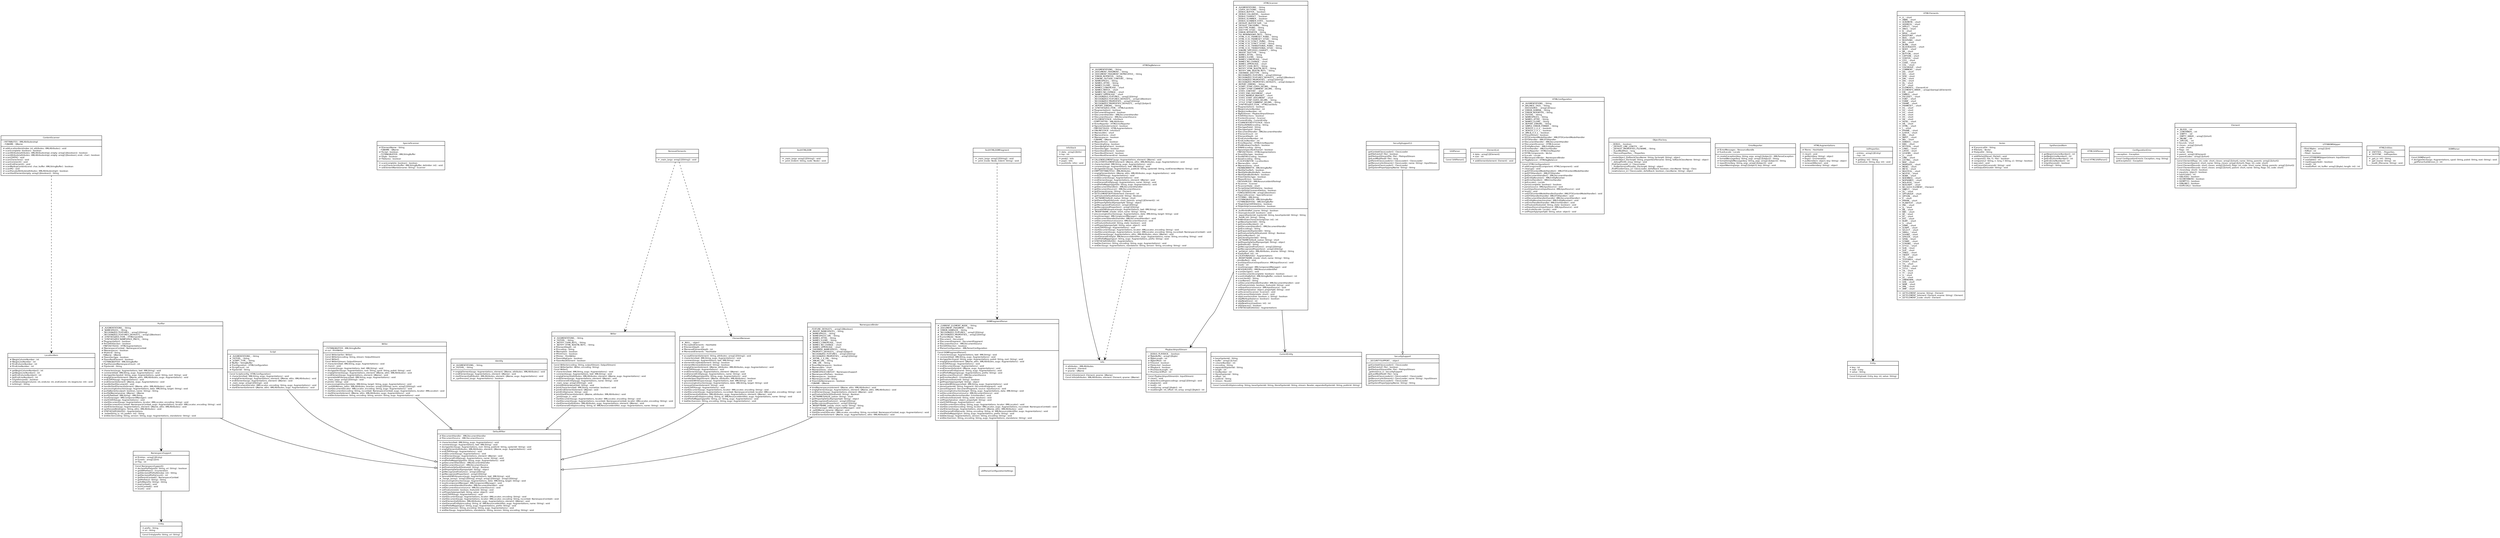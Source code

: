 digraph classes {
  fontname = "Bitstream Vera Sans"
  fontsize = 8
  node [ fontname = "Bitstream Vera Sans" fontsize = 8 shape = "record" ]
  edge [ fontname = "Bitstream Vera Sans" fontsize = 8 ]HTMLScannerContentScanner [
label = "{ContentScanner| -  FATTRIBUTES : XMLAttributesImpl\l -  FQNAME : QName\l|# addLocationItem(index: int, attributes: XMLAttributes) : void\l+ scan(complete: boolean) : boolean\l# scanAttribute(attributes: XMLAttributesImpl, empty: array[1](boolean)) : boolean\l# scanAttribute(attributes: XMLAttributesImpl, empty: array[1](boolean), endc: char) : boolean\l# scanCDATA() : void\l# scanCharacters() : void\l# scanComment() : void\l# scanEndElement() : void\l# scanMarkupContent(cend: char, buffer: XMLStringBuffer) : boolean\l# scanPI() : void\l# scanPseudoAttribute(attributes: XMLAttributesImpl) : boolean\l# scanStartElement(empty: array[1](boolean)) : String\l}"
]
HTMLScannerSpecialScanner [
label = "{SpecialScanner|# fElementName : String\l -  FQNAME : QName\l# fScript : boolean\l -  FSTRINGBUFFER : XMLStringBuffer\l# fStyle : boolean\l# fTextarea : boolean\l|+ scan(complete: boolean) : boolean\l# scanCharacters(buffer: XMLStringBuffer, delimiter: int) : void\l+ setElementName(ename: String) : Scanner\l}"
]
filtersPurifier [
label = "{Purifier|# _AUGMENTATIONS_ : String\l# _NAMESPACES_ : String\l -  _RECOGNIZED_FEATURES_ : array[1](String)\l -  _RECOGNIZED_FEATURES_DEFAULTS_ : array[1](Boolean)\l# _SYNTHESIZED_ITEM_ : HTMLEventInfo\l+ _SYNTHESIZED_NAMESPACE_PREFX_ : String\l# fAugmentations : boolean\l# fInCDATASection : boolean\l -  FINFOSETAUGS : HTMLAugmentations\l# fNamespaceContext : NamespaceContext\l# fNamespaces : boolean\l# fPublicId : String\l -  fQName : QName\l# fSeenDoctype : boolean\l# fSeenRootElement : boolean\l -  FSTRINGBUFFER : XMLStringBuffer\l# fSynthesizedNamespaceCount : int\l# fSystemId : String\l|+ characters(augs: Augmentations, text: XMLString) : void\l+ comment(text: XMLString, augs: Augmentations) : void\l+ doctypeDecl(pubid: String, augs: Augmentations, sysid: String, root: String) : void\l+ emptyElement(element: QName, attrs: XMLAttributes, augs: Augmentations) : void\l+ endCDATA(augs: Augmentations) : void\l+ endElement(element: QName, augs: Augmentations) : void\l# handleStartDocument() : void\l# handleStartElement(element: QName, attrs: XMLAttributes) : void\l+ processingInstruction(augs: Augmentations, data: XMLString, target: String) : void\l# purifyName(localpart: boolean, name: String) : String\l# purifyQName(qname: QName) : QName\l# purifyText(text: XMLString) : XMLString\l+ reset(manager: XMLComponentManager) : void\l+ startCDATA(augs: Augmentations) : void\l+ startDocument(augs: Augmentations, locator: XMLLocator, encoding: String) : void\l+ startDocument(nscontext: NamespaceContext, augs: Augmentations, locator: XMLLocator, encoding: String) : void\l+ startElement(augs: Augmentations, element: QName, attrs: XMLAttributes) : void\l# synthesizeBinding(ns: String, attrs: XMLAttributes) : void\l# SYNTHESIZEDAUGS() : Augmentations\l# _toHexString_(c: int, padlen: int) : String\l+ xmlDecl(encoding: String, version: String, augs: Augmentations, standalone: String) : void\l}"
]
sampleTestHTMLDOM [
label = "{TestHTMLDOM||+ _main_(argv: array[1](String)) : void\l+ _print_(indent: String, node: Node) : void\l}"
]
parsersDOMFragmentParser [
label = "{DOMFragmentParser|# _CURRENT_ELEMENT_NODE_ : String\l# _DOCUMENT_FRAGMENT_ : String\l# _ERROR_HANDLER_ : String\l# _RECOGNIZED_FEATURES_ : array[1](String)\l# _RECOGNIZED_PROPERTIES_ : array[1](String)\l# fCurrentNode : Node\l# fDocument : Document\l# fDocumentFragment : DocumentFragment\l# fDocumentSource : XMLDocumentSource\l# fInCDATASection : boolean\l# fParserConfiguration : XMLParserConfiguration\l|Const DOMFragmentParser()\l+ characters(augs: Augmentations, text: XMLString) : void\l+ comment(text: XMLString, augs: Augmentations) : void\l+ doctypeDecl(sysid: String, augs: Augmentations, pubid: String, root: String) : void\l+ emptyElement(element: QName, attrs: XMLAttributes, augs: Augmentations) : void\l+ endCDATA(augs: Augmentations) : void\l+ endDocument(augs: Augmentations) : void\l+ endElement(element: QName, augs: Augmentations) : void\l+ endGeneralEntity(name: String, augs: Augmentations) : void\l+ endPrefixMapping(augs: Augmentations, prefix: String) : void\l+ getDocumentSource() : XMLDocumentSource\l+ getErrorHandler() : ErrorHandler\l+ getFeature(featureId: String) : boolean\l+ getProperty(propertyId: String) : object\l+ ignorableWhitespace(text: XMLString, augs: Augmentations) : void\l+ parse(systemId: String, fragment: DocumentFragment) : void\l+ parse(fragment: DocumentFragment, source: InputSource) : void\l+ processingInstruction(target: String, augs: Augmentations, data: XMLString) : void\l+ setDocumentSource(source: XMLDocumentSource) : void\l+ setErrorHandler(errorHandler: ErrorHandler) : void\l+ setFeature(featureId: String, state: boolean) : void\l+ setProperty(value: object, propertyId: String) : void\l+ startCDATA(augs: Augmentations) : void\l+ startDocument(encoding: String, augs: Augmentations, locator: XMLLocator) : void\l+ startDocument(encoding: String, locator: XMLLocator, augs: Augmentations, nscontext: NamespaceContext) : void\l+ startElement(augs: Augmentations, element: QName, attrs: XMLAttributes) : void\l+ startGeneralEntity(name: String, encoding: String, id: XMLResourceIdentifier, augs: Augmentations) : void\l+ startPrefixMapping(uri: String, augs: Augmentations, prefix: String) : void\l+ textDecl(augs: Augmentations, version: String, encoding: String) : void\l+ xmlDecl(version: String, encoding: String, augs: Augmentations, standalone: String) : void\l}"
]
HTMLTagBalancerInfo [
label = "{Info|+ attributes : XMLAttributes\l+ element : Element\l+ qname : QName\l|Const Info(element: Element, qname: QName)\lConst Info(attributes: XMLAttributes, element: Element, qname: QName)\l}"
]
HTMLScannerPlaybackInputStream [
label = "{PlaybackInputStream| -  _DEBUG_PLAYBACK_ : boolean\l# fByteBuffer : array[1](byte)\l# fByteLength : int\l# fByteOffset : int\l# fCleared : boolean\l# fDetected : boolean\l# fPlayback : boolean\l+ fPushbackLength : int\l+ fPushbackOffset : int\l|Const PlaybackInputStream(in: InputStream)\l+ clear() : void\l+ detectEncoding(encodings: array[1](String)) : void\l+ playback() : void\l+ read() : int\l+ read(array: array[1](byte)) : int\l+ read(length: int, offset: int, array: array[1](byte)) : int\l}"
]
NamespaceSupportEntry [
label = "{Entry|+ prefix : String\l+ uri : String\l|Const Entry(prefix: String, uri: String)\l}"
]
htmlHTMLScanner [
label = "{HTMLScanner|# _AUGMENTATIONS_ : String\l+ _CDATA_SECTIONS_ : String\l -  _DEBUG_BUFFER_ : boolean\l# _DEBUG_CALLBACKS_ : boolean\l -  _DEBUG_CHARSET_ : boolean\l -  _DEBUG_SCANNER_ : boolean\l -  _DEBUG_SCANNER_STATE_ : boolean\l# _DEFAULT_BUFFER_SIZE_ : int\l# _DEFAULT_ENCODING_ : String\l# _DOCTYPE_PUBID_ : String\l# _DOCTYPE_SYSID_ : String\l# _ERROR_REPORTER_ : String\l+ _FIX_MSWINDOWS_REFS_ : String\l+ _HTML_4_01_FRAMESET_PUBID_ : String\l+ _HTML_4_01_FRAMESET_SYSID_ : String\l+ _HTML_4_01_STRICT_PUBID_ : String\l+ _HTML_4_01_STRICT_SYSID_ : String\l+ _HTML_4_01_TRANSITIONAL_PUBID_ : String\l+ _HTML_4_01_TRANSITIONAL_SYSID_ : String\l+ _IGNORE_SPECIFIED_CHARSET_ : String\l+ _INSERT_DOCTYPE_ : String\l# _NAMES_ATTRS_ : String\l# _NAMES_ELEMS_ : String\l# _NAMES_LOWERCASE_ : short\l# _NAMES_NO_CHANGE_ : short\l# _NAMES_UPPERCASE_ : short\l+ _NOTIFY_CHAR_REFS_ : String\l+ _NOTIFY_HTML_BUILTIN_REFS_ : String\l+ _NOTIFY_XML_BUILTIN_REFS_ : String\l+ _OVERRIDE_DOCTYPE_ : String\l -  _RECOGNIZED_FEATURES_ : array[1](String)\l -  _RECOGNIZED_FEATURES_DEFAULTS_ : array[1](Boolean)\l -  _RECOGNIZED_PROPERTIES_ : array[1](String)\l -  _RECOGNIZED_PROPERTIES_DEFAULTS_ : array[1](object)\l# _REPORT_ERRORS_ : String\l+ _SCRIPT_STRIP_CDATA_DELIMS_ : String\l+ _SCRIPT_STRIP_COMMENT_DELIMS_ : String\l# _STATE_CONTENT_ : short\l# _STATE_END_DOCUMENT_ : short\l# _STATE_MARKUP_BRACKET_ : short\l# _STATE_START_DOCUMENT_ : short\l+ _STYLE_STRIP_CDATA_DELIMS_ : String\l+ _STYLE_STRIP_COMMENT_DELIMS_ : String\l# _SYNTHESIZED_ITEM_ : HTMLEventInfo\l# fAugmentations : boolean\l# fBeginColumnNumber : int\l# fBeginLineNumber : int\l# fByteStream : PlaybackInputStream\l# fCDATASections : boolean\l# fContentScanner : Scanner\l# fCurrentEntity : CurrentEntity\l# FCURRENTENTITYSTACK : Stack\l# fDefaultIANAEncoding : String\l# fDoctypePubid : String\l# fDoctypeSysid : String\l# fDocumentHandler : XMLDocumentHandler\l# fElementCount : int\l# fElementDepth : int\l# fEndColumnNumber : int\l# fEndLineNumber : int\l# fErrorReporter : HTMLErrorReporter\l# fFixWindowsCharRefs : boolean\l# fIANAEncoding : String\l# fIgnoreSpecifiedCharset : boolean\l -  FINFOSETAUGS : HTMLAugmentations\l# fInsertDoctype : boolean\l# fIso8859Encoding : boolean\l# fJavaEncoding : String\l -  FLOCATIONITEM : LocationItem\l# fNamesAttrs : short\l# fNamesElems : short\l -  FNONNORMATTR : XMLStringBuffer\l# fNotifyCharRefs : boolean\l# fNotifyHtmlBuiltinRefs : boolean\l# fNotifyXmlBuiltinRefs : boolean\l# fOverrideDoctype : boolean\l# fReportErrors : boolean\l -  FRESOURCEID : XMLResourceIdentifierImpl\l# fScanner : Scanner\l# fScannerState : short\l# fScriptStripCDATADelims : boolean\l# fScriptStripCommentDelims : boolean\l -  FSINGLEBOOLEAN : array[1](boolean)\l# fSpecialScanner : SpecialScanner\l# FSTRING : XMLString\l# FSTRINGBUFFER : XMLStringBuffer\l -  FSTRINGBUFFER2 : XMLStringBuffer\l# fStyleStripCDATADelims : boolean\l# fStyleStripCommentDelims : boolean\l|# _builtinXmlRef_(name: String) : boolean\l+ cleanup(closeall: boolean) : void\l+ _expandSystemId_(systemId: String, baseSystemId: String) : String\l# _fixURI_(str: String) : String\l# fixWindowsCharacter(origChar: int) : int\l+ getBaseSystemId() : String\l+ getColumnNumber() : int\l+ getDocumentHandler() : XMLDocumentHandler\l+ getEncoding() : String\l+ getExpandedSystemId() : String\l+ getFeatureDefault(featureId: String) : Boolean\l+ getLineNumber() : int\l+ getLiteralSystemId() : String\l# _GETNAMESVALUE_(value: String) : short\l+ getPropertyDefault(propertyId: String) : object\l+ getPublicId() : String\l+ getRecognizedFeatures() : array[1](String)\l+ getRecognizedProperties() : array[1](String)\l# _getValue_(attrs: XMLAttributes, aname: String) : String\l# load(offset: int) : int\l# LOCATIONAUGS() : Augmentations\l# _MODIFYNAME_(mode: short, name: String) : String\l -  printBuffer() : void\l+ pushInputSource(inputSource: XMLInputSource) : void\l# read() : int\l+ reset(manager: XMLComponentManager) : void\l# RESOURCEID() : XMLResourceIdentifier\l# scanDoctype() : void\l+ scanDocument(complete: boolean) : boolean\l# scanEntityRef(str: XMLStringBuffer, content: boolean) : int\l# scanLiteral() : String\l# scanName() : String\l+ setDocumentHandler(handler: XMLDocumentHandler) : void\l+ setFeature(state: boolean, featureId: String) : void\l+ setInputSource(source: XMLInputSource) : void\l+ setProperty(value: object, propertyId: String) : void\l# setScanner(scanner: Scanner) : void\l# setScannerState(state: short) : void\l# skip(caseSensitive: boolean, s: String) : boolean\l# skipMarkup(balance: boolean) : boolean\l# skipNewlines() : int\l# skipNewlines(maxlines: int) : int\l# skipSpaces() : boolean\l# SYNTHESIZEDAUGS() : Augmentations\l}"
]
sampleScript [
label = "{Script|# _AUGMENTATIONS_ : String\l# _FILTERS_ : String\l# _SCRIPT_TYPE_ : String\l# fBuffer : StringBuffer\l# fConfiguration : HTMLConfiguration\l# fScriptCount : int\l# fSystemId : String\l|Const Script(config: HTMLConfiguration)\l+ characters(text: XMLString, augs: Augmentations) : void\l+ emptyElement(augs: Augmentations, element: QName, attrs: XMLAttributes) : void\l+ endElement(augs: Augmentations, element: QName) : void\l+ _main_(argv: array[1](String)) : void\l+ startDocument(locator: XMLLocator, encoding: String, augs: Augmentations) : void\l+ startElement(element: QName, attrs: XMLAttributes, augs: Augmentations) : void\l}"
]
testWriter [
label = "{Writer| -  FSTRINGBUFFER : XMLStringBuffer\l# out : PrintWriter\l|Const Writer(writer: Writer)\lConst Writer(encoding: String, stream: OutputStream)\lConst Writer()\lConst Writer(stream: OutputStream)\l+ characters(text: XMLString, augs: Augmentations) : void\l# chars() : void\l+ comment(augs: Augmentations, text: XMLString) : void\l+ doctypeDecl(augs: Augmentations, root: String, sysid: String, pubid: String) : void\l+ emptyElement(augs: Augmentations, element: QName, attrs: XMLAttributes) : void\l+ endElement(augs: Augmentations, element: QName) : void\l+ ignorableWhitespace(text: XMLString, augs: Augmentations) : void\l+ _main_(argv: array[1](String)) : void\l# print(s: String) : void\l+ processingInstruction(data: XMLString, target: String, augs: Augmentations) : void\l# _sortAttrNames_(attrs: XMLAttributes, anames: array[1](String), auris: array[1](String)) : void\l+ startDocument(locator: XMLLocator, encoding: String, augs: Augmentations) : void\l+ startDocument(encoding: String, nscontext: NamespaceContext, augs: Augmentations, locator: XMLLocator) : void\l+ startElement(element: QName, attrs: XMLAttributes, augs: Augmentations) : void\l+ xmlDecl(standalone: String, encoding: String, version: String, augs: Augmentations) : void\l}"
]
htmlSecuritySupport12 [
label = "{SecuritySupport12||getContextClassLoader() : ClassLoader\lgetFileExists(f: File) : boolean\lgetFileInputStream(file: File) : FileInputStream\lgetLastModified(f: File) : long\lgetParentClassLoader(cl: ClassLoader) : ClassLoader\lgetResourceAsStream(cl: ClassLoader, name: String) : InputStream\lgetSystemClassLoader() : ClassLoader\lgetSystemProperty(propName: String) : String\l}"
]
HTMLTagBalancerInfoStack [
label = "{InfoStack|+ data : array[1](Info)\l+ top : int\l|+ peek() : Info\l+ pop() : Info\l+ push(info: Info) : void\l}"
]
filtersIdentity [
label = "{Identity|# _AUGMENTATIONS_ : String\l# _FILTERS_ : String\l|+ emptyElement(augs: Augmentations, element: QName, attributes: XMLAttributes) : void\l+ endElement(augs: Augmentations, element: QName) : void\l+ startElement(attributes: XMLAttributes, element: QName, augs: Augmentations) : void\l# _synthesized_(augs: Augmentations) : boolean\l}"
]
NamespaceBinderNamespaceSupport [
label = "{NamespaceSupport|# fEntries : array[1](Entry)\l# fLevels : array[1](int)\l# fTop : int\l|Const NamespaceSupport()\l+ declarePrefix(prefix: String, uri: String) : boolean\l+ getAllPrefixes() : Enumeration\l+ getDeclaredPrefixAt(index: int) : String\l+ getDeclaredPrefixCount() : int\l+ getParentContext() : NamespaceContext\l+ getPrefix(uri: String) : String\l+ getURI(prefix: String) : String\l+ popContext() : void\l+ pushContext() : void\l+ reset() : void\l}"
]
sampleTestHTMLDOMFragment [
label = "{TestHTMLDOMFragment||+ _main_(argv: array[1](String)) : void\l+ _print_(node: Node, indent: String) : void\l}"
]
parsersSAXParser [
label = "{SAXParser||Const SAXParser()\l}"
]
HTMLElementsElementList [
label = "{ElementList|+ data : array[1](Element)\l+ size : int\l|+ addElement(element: Element) : void\l}"
]
htmlHTMLConfiguration [
label = "{HTMLConfiguration|# _AUGMENTATIONS_ : String\l# _BALANCE_TAGS_ : String\l -  _DOCSOURCE_ : array[1](Class)\l# _ERROR_DOMAIN_ : String\l# _ERROR_REPORTER_ : String\l# _FILTERS_ : String\l# _NAMESPACES_ : String\l# _NAMES_ATTRS_ : String\l# _NAMES_ELEMS_ : String\l# _REPORT_ERRORS_ : String\l# _SIMPLE_ERROR_FORMAT_ : String\l# _XERCES_2_0_0_ : boolean\l# _XERCES_2_0_1_ : boolean\l# _XML4J_4_0_x_ : boolean\l# fCloseStream : boolean\l# fDTDContentModelHandler : XMLDTDContentModelHandler\l# fDTDHandler : XMLDTDHandler\l# fDocumentHandler : XMLDocumentHandler\l# fDocumentScanner : HTMLScanner\l# fEntityResolver : XMLEntityResolver\l# fErrorHandler : XMLErrorHandler\l# fErrorReporter : HTMLErrorReporter\l# fHTMLComponents : Vector\l# fLocale : Locale\l# fNamespaceBinder : NamespaceBinder\l# fTagBalancer : HTMLTagBalancer\l|Const HTMLConfiguration()\l# addComponent(component: HTMLComponent) : void\l+ cleanup() : void\l+ getDTDContentModelHandler() : XMLDTDContentModelHandler\l+ getDTDHandler() : XMLDTDHandler\l+ getDocumentHandler() : XMLDocumentHandler\l+ getEntityResolver() : XMLEntityResolver\l+ getErrorHandler() : XMLErrorHandler\l+ getLocale() : Locale\l+ parse(complete: boolean) : boolean\l+ parse(source: XMLInputSource) : void\l+ pushInputSource(inputSource: XMLInputSource) : void\l# reset() : void\l+ setDTDContentModelHandler(handler: XMLDTDContentModelHandler) : void\l+ setDTDHandler(handler: XMLDTDHandler) : void\l+ setDocumentHandler(handler: XMLDocumentHandler) : void\l+ setEntityResolver(resolver: XMLEntityResolver) : void\l+ setErrorHandler(handler: XMLErrorHandler) : void\l+ setFeature(featureId: String, state: boolean) : void\l+ setInputSource(inputSource: XMLInputSource) : void\l+ setLocale(locale: Locale) : void\l+ setProperty(propertyId: String, value: object) : void\l}"
]
htmlObjectFactory [
label = "{ObjectFactory| -  _DEBUG_ : boolean\l -  _DEFAULT_LINE_LENGTH_ : int\l -  _DEFAULT_PROPERTIES_FILENAME_ : String\l -  _fLastModified_ : long\l -  _fXercesProperties_ : Properties\l|_createObject_(fallbackClassName: String, factoryId: String) : object\l_createObject_(factoryId: String, propertiesFilename: String, fallbackClassName: String) : object\l -  _debugPrintln_(msg: String) : void\l_findClassLoader_() : ClassLoader\l -  _findJarServiceProvider_(factoryId: String) : object\l_findProviderClass_(cl: ClassLoader, doFallback: boolean, className: String) : Class\l_newInstance_(cl: ClassLoader, doFallback: boolean, className: String) : object\l}"
]
htmlHTMLTagBalancer [
label = "{HTMLTagBalancer|# _AUGMENTATIONS_ : String\l# _DOCUMENT_FRAGMENT_ : String\l# _DOCUMENT_FRAGMENT_DEPRECATED_ : String\l# _ERROR_REPORTER_ : String\l# _IGNORE_OUTSIDE_CONTENT_ : String\l# _NAMESPACES_ : String\l# _NAMES_ATTRS_ : String\l# _NAMES_ELEMS_ : String\l# _NAMES_LOWERCASE_ : short\l# _NAMES_MATCH_ : short\l# _NAMES_NO_CHANGE_ : short\l# _NAMES_UPPERCASE_ : short\l -  _RECOGNIZED_FEATURES_ : array[1](String)\l -  _RECOGNIZED_FEATURES_DEFAULTS_ : array[1](Boolean)\l -  _RECOGNIZED_PROPERTIES_ : array[1](String)\l -  _RECOGNIZED_PROPERTIES_DEFAULTS_ : array[1](object)\l# _REPORT_ERRORS_ : String\l# _SYNTHESIZED_ITEM_ : HTMLEventInfo\l# fAugmentations : boolean\l# fDocumentFragment : boolean\l# fDocumentHandler : XMLDocumentHandler\l# fDocumentSource : XMLDocumentSource\l# FELEMENTSTACK : InfoStack\l -  FEMPTYATTRS : XMLAttributes\l# fErrorReporter : HTMLErrorReporter\l# fIgnoreOutsideContent : boolean\l -  FINFOSETAUGS : HTMLAugmentations\l# FINLINESTACK : InfoStack\l# fNamesAttrs : short\l# fNamesElems : short\l# fNamespaces : boolean\l -  FQNAME : QName\l# fReportErrors : boolean\l# fSeenAnything : boolean\l# fSeenBodyElement : boolean\l# fSeenDoctype : boolean\l# fSeenHeadElement : boolean\l# fSeenRootElement : boolean\l# fSeenRootElementEnd : boolean\l|# CALLENDELEMENT(augs: Augmentations, element: QName) : void\l# CALLSTARTELEMENT(element: QName, attrs: XMLAttributes, augs: Augmentations) : void\l+ characters(text: XMLString, augs: Augmentations) : void\l+ comment(augs: Augmentations, text: XMLString) : void\l+ doctypeDecl(augs: Augmentations, publicId: String, systemId: String, rootElementName: String) : void\l# EMPTYATTRIBUTES() : XMLAttributes\l+ emptyElement(elem: QName, attrs: XMLAttributes, augs: Augmentations) : void\l+ endCDATA(augs: Augmentations) : void\l+ endDocument(augs: Augmentations) : void\l+ endElement(augs: Augmentations, element: QName) : void\l+ endGeneralEntity(augs: Augmentations, name: String) : void\l+ endPrefixMapping(prefix: String, augs: Augmentations) : void\l+ getDocumentHandler() : XMLDocumentHandler\l+ getDocumentSource() : XMLDocumentSource\l# getElement(name: String) : Element\l# GETELEMENTDEPTH(element: Element) : int\l+ getFeatureDefault(featureId: String) : Boolean\l# _GETNAMESVALUE_(value: String) : short\l# getParentDepth(bounds: short, parents: array[1](Element)) : int\l+ getPropertyDefault(propertyId: String) : object\l+ getRecognizedFeatures() : array[1](String)\l+ getRecognizedProperties() : array[1](String)\l+ ignorableWhitespace(augs: Augmentations, text: XMLString) : void\l# _MODIFYNAME_(mode: short, name: String) : String\l+ processingInstruction(augs: Augmentations, data: XMLString, target: String) : void\l+ reset(manager: XMLComponentManager) : void\l+ setDocumentHandler(handler: XMLDocumentHandler) : void\l+ setDocumentSource(source: XMLDocumentSource) : void\l+ setFeature(featureId: String, state: boolean) : void\l+ setProperty(propertyId: String, value: object) : void\l+ startCDATA(augs: Augmentations) : void\l+ startDocument(augs: Augmentations, locator: XMLLocator, encoding: String) : void\l+ startDocument(augs: Augmentations, locator: XMLLocator, encoding: String, nscontext: NamespaceContext) : void\l+ startElement(augs: Augmentations, attrs: XMLAttributes, elem: QName) : void\l+ startGeneralEntity(id: XMLResourceIdentifier, augs: Augmentations, name: String, encoding: String) : void\l+ startPrefixMapping(uri: String, augs: Augmentations, prefix: String) : void\l# SYNTHESIZEDAUGS() : Augmentations\l+ textDecl(version: String, encoding: String, augs: Augmentations) : void\l+ xmlDecl(augs: Augmentations, standalone: String, version: String, encoding: String) : void\l}"
]
filtersWriter [
label = "{Writer|# _AUGMENTATIONS_ : String\l# _FILTERS_ : String\l+ _NOTIFY_CHAR_REFS_ : String\l+ _NOTIFY_HTML_BUILTIN_REFS_ : String\l# fElementDepth : int\l# fEncoding : String\l# fNormalize : boolean\l# fPrintChars : boolean\l# fPrinter : PrintWriter\l# fSeenHttpEquiv : boolean\l# fSeenRootElement : boolean\l|Const Writer(encoding: String, outputStream: OutputStream)\lConst Writer(writer: Writer, encoding: String)\lConst Writer()\l+ characters(text: XMLString, augs: Augmentations) : void\l+ comment(augs: Augmentations, text: XMLString) : void\l+ emptyElement(attributes: XMLAttributes, element: QName, augs: Augmentations) : void\l+ endElement(augs: Augmentations, element: QName) : void\l+ endGeneralEntity(augs: Augmentations, name: String) : void\l+ _main_(argv: array[1](String)) : void\l# printAttributeValue(text: String) : void\l# printCharacters(text: XMLString, normalize: boolean) : void\l# printEndElement(element: QName) : void\l# printEntity(name: String) : void\l# printStartElement(element: QName, attributes: XMLAttributes) : void\l -  _printUsage_() : void\l+ startDocument(augs: Augmentations, locator: XMLLocator, encoding: String) : void\l+ startDocument(augs: Augmentations, nscontext: NamespaceContext, locator: XMLLocator, encoding: String) : void\l+ startElement(attributes: XMLAttributes, augs: Augmentations, element: QName) : void\l+ startGeneralEntity(encoding: String, id: XMLResourceIdentifier, augs: Augmentations, name: String) : void\l}"
]
filtersDefaultFilter [
label = "{DefaultFilter|# fDocumentHandler : XMLDocumentHandler\l# fDocumentSource : XMLDocumentSource\l|+ characters(text: XMLString, augs: Augmentations) : void\l+ comment(augs: Augmentations, text: XMLString) : void\l+ doctypeDecl(augs: Augmentations, root: String, publicId: String, systemId: String) : void\l+ emptyElement(attributes: XMLAttributes, element: QName, augs: Augmentations) : void\l+ endCDATA(augs: Augmentations) : void\l+ endDocument(augs: Augmentations) : void\l+ endElement(augs: Augmentations, element: QName) : void\l+ endGeneralEntity(augs: Augmentations, name: String) : void\l+ endPrefixMapping(prefix: String, augs: Augmentations) : void\l+ getDocumentHandler() : XMLDocumentHandler\l+ getDocumentSource() : XMLDocumentSource\l+ getFeatureDefault(featureId: String) : Boolean\l+ getPropertyDefault(propertyId: String) : object\l+ getRecognizedFeatures() : array[1](String)\l+ getRecognizedProperties() : array[1](String)\l+ ignorableWhitespace(augs: Augmentations, text: XMLString) : void\l# _merge_(array1: array[1](String), array2: array[1](String)) : array[1](String)\l+ processingInstruction(augs: Augmentations, data: XMLString, target: String) : void\l+ reset(componentManager: XMLComponentManager) : void\l+ setDocumentHandler(handler: XMLDocumentHandler) : void\l+ setDocumentSource(source: XMLDocumentSource) : void\l+ setFeature(state: boolean, featureId: String) : void\l+ setProperty(propertyId: String, value: object) : void\l+ startCDATA(augs: Augmentations) : void\l+ startDocument(augs: Augmentations, locator: XMLLocator, encoding: String) : void\l+ startDocument(augs: Augmentations, locator: XMLLocator, encoding: String, nscontext: NamespaceContext) : void\l+ startElement(attributes: XMLAttributes, augs: Augmentations, element: QName) : void\l+ startGeneralEntity(encoding: String, id: XMLResourceIdentifier, augs: Augmentations, name: String) : void\l+ startPrefixMapping(uri: String, augs: Augmentations, prefix: String) : void\l+ textDecl(version: String, encoding: String, augs: Augmentations) : void\l+ xmlDecl(augs: Augmentations, standalone: String, version: String, encoding: String) : void\l}"
]
HTMLConfigurationErrorReporter [
label = "{ErrorReporter|# fErrorMessages : ResourceBundle\l# fLastLocale : Locale\l|# createException(key: String, args: array[1](object)) : XMLParseException\l+ formatMessage(key: String, args: array[1](object)) : String\l# formatSimpleMessage(key: String, args: array[1](object)) : String\l+ reportError(key: String, args: array[1](object)) : void\l+ reportWarning(args: array[1](object), key: String) : void\l}"
]
filtersElementRemover [
label = "{ElementRemover|# _NULL_ : object\l# fAcceptedElements : Hashtable\l# fElementDepth : int\l# fRemovalElementDepth : int\l# fRemovedElements : Hashtable\l|+ acceptElement(element: String, attributes: array[1](String)) : void\l+ characters(text: XMLString, augs: Augmentations) : void\l+ comment(augs: Augmentations, text: XMLString) : void\l# elementAccepted(element: String) : boolean\l# elementRemoved(element: String) : boolean\l+ emptyElement(element: QName, attributes: XMLAttributes, augs: Augmentations) : void\l+ endCDATA(augs: Augmentations) : void\l+ endElement(augs: Augmentations, element: QName) : void\l+ endGeneralEntity(augs: Augmentations, name: String) : void\l+ endPrefixMapping(prefix: String, augs: Augmentations) : void\l# handleOpenTag(element: QName, attributes: XMLAttributes) : boolean\l+ ignorableWhitespace(augs: Augmentations, text: XMLString) : void\l+ processingInstruction(augs: Augmentations, data: XMLString, target: String) : void\l+ removeElement(element: String) : void\l+ startCDATA(augs: Augmentations) : void\l+ startDocument(augs: Augmentations, locator: XMLLocator, encoding: String) : void\l+ startDocument(augs: Augmentations, nscontext: NamespaceContext, locator: XMLLocator, encoding: String) : void\l+ startElement(attributes: XMLAttributes, augs: Augmentations, element: QName) : void\l+ startGeneralEntity(encoding: String, id: XMLResourceIdentifier, augs: Augmentations, name: String) : void\l+ startPrefixMapping(prefix: String, uri: String, augs: Augmentations) : void\l+ textDecl(version: String, encoding: String, augs: Augmentations) : void\l}"
]
htmlHTMLAugmentations [
label = "{HTMLAugmentations|# fItems : Hashtable\l|+ clear() : void\l+ getItem(key: String) : object\l+ keys() : Enumeration\l+ putItem(item: object, key: String) : object\l+ removeAllItems() : void\l+ removeItem(key: String) : object\l}"
]
sampleRemoveElements [
label = "{RemoveElements||+ _main_(argv: array[1](String)) : void\l}"
]
IntPropertiesEntry [
label = "{Entry|+ key : int\l+ next : Entry\l+ value : String\l|Const Entry(next: Entry, key: int, value: String)\l}"
]
htmlHTMLElements [
label = "{HTMLElements|+ _A_ : short\l+ _ABBR_ : short\l+ _ACRONYM_ : short\l+ _ADDRESS_ : short\l+ _APPLET_ : short\l+ _AREA_ : short\l+ _B_ : short\l+ _BASE_ : short\l+ _BASEFONT_ : short\l+ _BDO_ : short\l+ _BGSOUND_ : short\l+ _BIG_ : short\l+ _BLINK_ : short\l+ _BLOCKQUOTE_ : short\l+ _BODY_ : short\l+ _BR_ : short\l+ _BUTTON_ : short\l+ _CAPTION_ : short\l+ _CENTER_ : short\l+ _CITE_ : short\l+ _CODE_ : short\l+ _COL_ : short\l+ _COLGROUP_ : short\l+ _COMMENT_ : short\l+ _DD_ : short\l+ _DEL_ : short\l+ _DFN_ : short\l+ _DIR_ : short\l+ _DIV_ : short\l+ _DL_ : short\l+ _DT_ : short\l# _ELEMENTS_ : ElementList\l# _ELEMENTS_ARRAY_ : array[2](array[1](Element))\l+ _EM_ : short\l+ _EMBED_ : short\l+ _FIELDSET_ : short\l+ _FONT_ : short\l+ _FORM_ : short\l+ _FRAME_ : short\l+ _FRAMESET_ : short\l+ _H1_ : short\l+ _H2_ : short\l+ _H3_ : short\l+ _H4_ : short\l+ _H5_ : short\l+ _H6_ : short\l+ _HEAD_ : short\l+ _HR_ : short\l+ _HTML_ : short\l+ _I_ : short\l+ _IFRAME_ : short\l+ _ILAYER_ : short\l+ _IMG_ : short\l+ _INPUT_ : short\l+ _INS_ : short\l+ _ISINDEX_ : short\l+ _KBD_ : short\l+ _KEYGEN_ : short\l+ _LABEL_ : short\l+ _LAYER_ : short\l+ _LEGEND_ : short\l+ _LI_ : short\l+ _LINK_ : short\l+ _LISTING_ : short\l+ _MAP_ : short\l+ _MARQUEE_ : short\l+ _MENU_ : short\l+ _META_ : short\l+ _MULTICOL_ : short\l+ _NEXTID_ : short\l+ _NOBR_ : short\l+ _NOEMBED_ : short\l+ _NOFRAMES_ : short\l+ _NOLAYER_ : short\l+ _NOSCRIPT_ : short\l+ _NO_SUCH_ELEMENT_ : Element\l+ _OBJECT_ : short\l+ _OL_ : short\l+ _OPTGROUP_ : short\l+ _OPTION_ : short\l+ _P_ : short\l+ _PARAM_ : short\l+ _PLAINTEXT_ : short\l+ _PRE_ : short\l+ _Q_ : short\l+ _RB_ : short\l+ _RBC_ : short\l+ _RP_ : short\l+ _RT_ : short\l+ _RTC_ : short\l+ _RUBY_ : short\l+ _S_ : short\l+ _SAMP_ : short\l+ _SCRIPT_ : short\l+ _SELECT_ : short\l+ _SMALL_ : short\l+ _SOUND_ : short\l+ _SPACER_ : short\l+ _SPAN_ : short\l+ _STRIKE_ : short\l+ _STRONG_ : short\l+ _STYLE_ : short\l+ _SUB_ : short\l+ _SUP_ : short\l+ _TABLE_ : short\l+ _TBODY_ : short\l+ _TD_ : short\l+ _TEXTAREA_ : short\l+ _TFOOT_ : short\l+ _TH_ : short\l+ _THEAD_ : short\l+ _TITLE_ : short\l+ _TR_ : short\l+ _TT_ : short\l+ _U_ : short\l+ _UL_ : short\l+ _UNKNOWN_ : short\l+ _VAR_ : short\l+ _WBR_ : short\l+ _XML_ : short\l+ _XMP_ : short\l|+ _GETELEMENT_(ename: String) : Element\l+ _GETELEMENT_(element: Element, ename: String) : Element\l+ _GETELEMENT_(code: short) : Element\l}"
]
HTMLScannerCurrentEntity [
label = "{CurrentEntity|+ baseSystemId : String\l+ buffer : array[1](char)\l+ columnNumber : int\l+ encoding : String\l+ expandedSystemId : String\l+ length : int\l+ lineNumber : int\l+ literalSystemId : String\l+ offset : int\l+ publicId : String\l+ stream : Reader\l|Const CurrentEntity(encoding: String, baseSystemId: String, literalSystemId: String, stream: Reader, expandedSystemId: String, publicId: String)\l}"
]
HTMLEntitiesIntProperties [
label = "{IntProperties| -  entries : array[1](Entry)\l -  top : int\l|+ get(key: int) : String\l+ put(value: String, key: int) : void\l}"
]
testTester [
label = "{Tester|# fCanonicalDir : String\l# fFileSets : Vector\l# fOutputDir : String\l|+ addFileSet(fileset: FileSet) : void\l# compare(f2: File, f1: File) : boolean\l# compare(s2: String, n: long, f: String, s1: String) : boolean\l+ execute() : void\l+ setCanonDir(canondir: String) : void\l+ setOutputDir(outdir: String) : void\l}"
]
HTMLEventInfoSynthesizedItem [
label = "{SynthesizedItem||+ getBeginColumnNumber() : int\l+ getBeginLineNumber() : int\l+ getEndColumnNumber() : int\l+ getEndLineNumber() : int\l+ isSynthesized() : boolean\l+ toString() : String\l}"
]
sampleHTMLSAXParser [
label = "{HTMLSAXParser||Const HTMLSAXParser()\l}"
]
ObjectFactoryConfigurationError [
label = "{ConfigurationError| -  exception : Exception\l|Const ConfigurationError(x: Exception, msg: String)\lgetException() : Exception\l}"
]
filtersNamespaceBinder [
label = "{NamespaceBinder| -  _FEATURE_DEFAULTS_ : array[1](Boolean)\l# _INSERT_NAMESPACES_ : String\l# _NAMESPACES_ : String\l# _NAMESPACES_URI_ : String\l# _NAMES_ATTRS_ : String\l# _NAMES_ELEMS_ : String\l# _NAMES_LOWERCASE_ : short\l# _NAMES_NO_CHANGE_ : short\l# _NAMES_UPPERCASE_ : short\l# _OVERRIDE_NAMESPACES_ : String\l -  _PROPERTY_DEFAULTS_ : array[1](object)\l -  _RECOGNIZED_FEATURES_ : array[1](String)\l -  _RECOGNIZED_PROPERTIES_ : array[1](String)\l+ _XHTML_1_0_URI_ : String\l+ _XMLNS_URI_ : String\l+ _XML_URI_ : String\l# fInsertNamespaces : boolean\l# fNamesAttrs : short\l# fNamesElems : short\l# FNAMESPACECONTEXT : NamespaceSupport\l# fNamespacePrefixes : boolean\l# fNamespaces : boolean\l# fNamespacesURI : String\l# fOverrideNamespaces : boolean\l -  FQNAME : QName\l|# bindNamespaces(element: QName, attrs: XMLAttributes) : void\l+ emptyElement(augs: Augmentations, element: QName, attrs: XMLAttributes) : void\l+ endElement(augs: Augmentations, element: QName) : void\l+ getFeatureDefault(featureId: String) : Boolean\l# _GETNAMESVALUE_(value: String) : short\l+ getPropertyDefault(propertyId: String) : object\l+ getRecognizedFeatures() : array[1](String)\l+ getRecognizedProperties() : array[1](String)\l# _MODIFYNAME_(mode: short, name: String) : String\l+ reset(manager: XMLComponentManager) : void\l# _splitQName_(qname: QName) : void\l+ startDocument(locator: XMLLocator, encoding: String, nscontext: NamespaceContext, augs: Augmentations) : void\l+ startElement(element: QName, augs: Augmentations, attrs: XMLAttributes) : void\l}"
]
htmlSecuritySupport [
label = "{SecuritySupport| -  _SECURITYSUPPORT_ : object\l|getContextClassLoader() : ClassLoader\lgetFileExists(f: File) : boolean\lgetFileInputStream(file: File) : FileInputStream\l_getInstance_() : SecuritySupport\lgetLastModified(f: File) : long\lgetParentClassLoader(cl: ClassLoader) : ClassLoader\lgetResourceAsStream(cl: ClassLoader, name: String) : InputStream\lgetSystemClassLoader() : ClassLoader\lgetSystemProperty(propName: String) : String\l}"
]
HTMLElementsElement [
label = "{Element|+ _BLOCK_ : int\l+ _CONTAINER_ : int\l+ _EMPTY_ : int\l -  _EMPTY_ARRAY_ : array[1](short)\l+ _INLINE_ : int\l+ _SPECIAL_ : int\l+ bounds : short\l+ closes : array[1](short)\l+ code : short\l+ flags : int\l+ name : String\l+ parent : array[1](Element)\l+ parentCodes : array[1](short)\l|Const Element(flags: int, code: short, closes: array[1](short), name: String, parents: array[1](short))\lConst Element(parent: short, name: String, closes: array[1](short), flags: int, code: short)\lConst Element(bounds: short, closes: array[1](short), flags: int, code: short, name: String, parents: array[1](short))\lConst Element(bounds: short, closes: array[1](short), parent: short, name: String, flags: int, code: short)\l+ closes(tag: short) : boolean\l+ equals(o: object) : boolean\l+ hashCode() : int\l+ ISBLOCK() : boolean\l+ ISCONTAINER() : boolean\l+ ISEMPTY() : boolean\l+ ISINLINE() : boolean\l+ ISSPECIAL() : boolean\l}"
]
testUTF8BOMSkipper [
label = "{UTF8BOMSkipper| -  fFirst3Bytes : array[1](int)\l -  fOffset : int\l -  fStart : boolean\l|Const UTF8BOMSkipper(stream: InputStream)\l+ available() : int\l+ markSupported() : boolean\l+ read() : int\l+ read(offset: int, buffer: array[1](byte), length: int) : int\l}"
]
htmlHTMLEntities [
label = "{HTMLEntities|# _ENTITIES_ : Properties\l# _SEITITNE_ : IntProperties\l|+ _get_(c: int) : String\l+ _get_(name: String) : int\l -  _load0_(filename: String) : void\l}"
]
parsersDOMParser [
label = "{DOMParser||Const DOMParser()\l+ doctypeDecl(augs: Augmentations, sysid: String, pubid: String, root: String) : void\l -  _getParserSubVersion_() : int\l}"
]
HTMLScannerLocationItem [
label = "{LocationItem|# fBeginColumnNumber : int\l# fBeginLineNumber : int\l# fEndColumnNumber : int\l# fEndLineNumber : int\l|+ getBeginColumnNumber() : int\l+ getBeginLineNumber() : int\l+ getEndColumnNumber() : int\l+ getEndLineNumber() : int\l+ isSynthesized() : boolean\l+ setValues(beginColumn: int, endLine: int, endColumn: int, beginLine: int) : void\l+ toString() : String\l}"
]
edge[arrowhead = "empty"; style= "solid"]
filtersElementRemover -> filtersDefaultFilter;
filtersWriter -> filtersDefaultFilter;
filtersNamespaceBinder -> filtersDefaultFilter;
htmlSecuritySupport12 -> htmlSecuritySupport;
filtersPurifier -> filtersDefaultFilter;
filtersIdentity -> filtersDefaultFilter;
testWriter -> filtersDefaultFilter;
sampleScript -> filtersDefaultFilter;
edge[arrowhead = "empty"; style = "dashed"]
edge[arrowhead = "open"; style = "solid"]
htmlHTMLScanner -> HTMLScannerCurrentEntity;
filtersPurifier -> NamespaceBinderNamespaceSupport;
HTMLTagBalancerInfoStack -> HTMLTagBalancerInfo;
htmlHTMLScanner -> HTMLScannerPlaybackInputStream;
parsersDOMFragmentParser -> utilParserConfigurationSettings;
NamespaceBinderNamespaceSupport -> NamespaceSupportEntry;
HTMLEntitiesIntProperties -> IntPropertiesEntry;
edge[arrowhead = "open"; style = "dashed"]
HTMLScannerContentScanner -> HTMLScannerLocationItem;
htmlHTMLTagBalancer -> HTMLTagBalancerInfo;
sampleRemoveElements -> filtersElementRemover;
sampleRemoveElements -> filtersWriter;
sampleTestHTMLDOMFragment -> parsersDOMFragmentParser;
}